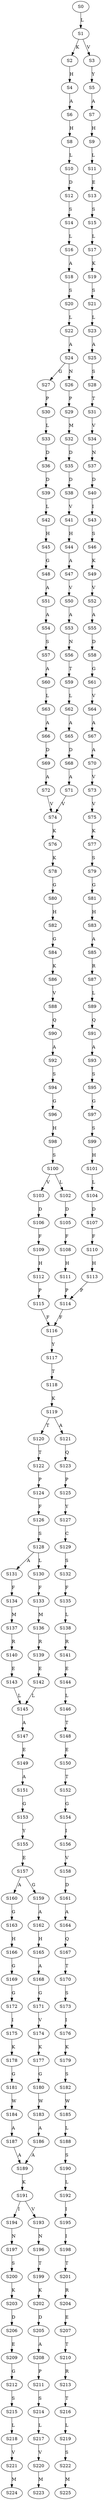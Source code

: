 strict digraph  {
	S0 -> S1 [ label = L ];
	S1 -> S2 [ label = K ];
	S1 -> S3 [ label = V ];
	S2 -> S4 [ label = H ];
	S3 -> S5 [ label = Y ];
	S4 -> S6 [ label = A ];
	S5 -> S7 [ label = A ];
	S6 -> S8 [ label = H ];
	S7 -> S9 [ label = H ];
	S8 -> S10 [ label = L ];
	S9 -> S11 [ label = L ];
	S10 -> S12 [ label = D ];
	S11 -> S13 [ label = E ];
	S12 -> S14 [ label = S ];
	S13 -> S15 [ label = S ];
	S14 -> S16 [ label = L ];
	S15 -> S17 [ label = L ];
	S16 -> S18 [ label = A ];
	S17 -> S19 [ label = K ];
	S18 -> S20 [ label = S ];
	S19 -> S21 [ label = S ];
	S20 -> S22 [ label = L ];
	S21 -> S23 [ label = L ];
	S22 -> S24 [ label = A ];
	S23 -> S25 [ label = A ];
	S24 -> S26 [ label = N ];
	S24 -> S27 [ label = G ];
	S25 -> S28 [ label = S ];
	S26 -> S29 [ label = P ];
	S27 -> S30 [ label = P ];
	S28 -> S31 [ label = T ];
	S29 -> S32 [ label = M ];
	S30 -> S33 [ label = L ];
	S31 -> S34 [ label = V ];
	S32 -> S35 [ label = D ];
	S33 -> S36 [ label = D ];
	S34 -> S37 [ label = N ];
	S35 -> S38 [ label = D ];
	S36 -> S39 [ label = D ];
	S37 -> S40 [ label = D ];
	S38 -> S41 [ label = V ];
	S39 -> S42 [ label = L ];
	S40 -> S43 [ label = I ];
	S41 -> S44 [ label = H ];
	S42 -> S45 [ label = H ];
	S43 -> S46 [ label = S ];
	S44 -> S47 [ label = A ];
	S45 -> S48 [ label = G ];
	S46 -> S49 [ label = K ];
	S47 -> S50 [ label = V ];
	S48 -> S51 [ label = A ];
	S49 -> S52 [ label = V ];
	S50 -> S53 [ label = A ];
	S51 -> S54 [ label = A ];
	S52 -> S55 [ label = A ];
	S53 -> S56 [ label = N ];
	S54 -> S57 [ label = S ];
	S55 -> S58 [ label = D ];
	S56 -> S59 [ label = T ];
	S57 -> S60 [ label = A ];
	S58 -> S61 [ label = G ];
	S59 -> S62 [ label = L ];
	S60 -> S63 [ label = L ];
	S61 -> S64 [ label = V ];
	S62 -> S65 [ label = A ];
	S63 -> S66 [ label = A ];
	S64 -> S67 [ label = A ];
	S65 -> S68 [ label = D ];
	S66 -> S69 [ label = D ];
	S67 -> S70 [ label = A ];
	S68 -> S71 [ label = A ];
	S69 -> S72 [ label = A ];
	S70 -> S73 [ label = V ];
	S71 -> S74 [ label = V ];
	S72 -> S74 [ label = V ];
	S73 -> S75 [ label = V ];
	S74 -> S76 [ label = K ];
	S75 -> S77 [ label = K ];
	S76 -> S78 [ label = K ];
	S77 -> S79 [ label = S ];
	S78 -> S80 [ label = G ];
	S79 -> S81 [ label = G ];
	S80 -> S82 [ label = H ];
	S81 -> S83 [ label = H ];
	S82 -> S84 [ label = G ];
	S83 -> S85 [ label = A ];
	S84 -> S86 [ label = K ];
	S85 -> S87 [ label = R ];
	S86 -> S88 [ label = V ];
	S87 -> S89 [ label = L ];
	S88 -> S90 [ label = Q ];
	S89 -> S91 [ label = Q ];
	S90 -> S92 [ label = A ];
	S91 -> S93 [ label = A ];
	S92 -> S94 [ label = S ];
	S93 -> S95 [ label = S ];
	S94 -> S96 [ label = G ];
	S95 -> S97 [ label = G ];
	S96 -> S98 [ label = H ];
	S97 -> S99 [ label = S ];
	S98 -> S100 [ label = S ];
	S99 -> S101 [ label = H ];
	S100 -> S102 [ label = L ];
	S100 -> S103 [ label = V ];
	S101 -> S104 [ label = L ];
	S102 -> S105 [ label = D ];
	S103 -> S106 [ label = D ];
	S104 -> S107 [ label = D ];
	S105 -> S108 [ label = F ];
	S106 -> S109 [ label = F ];
	S107 -> S110 [ label = F ];
	S108 -> S111 [ label = H ];
	S109 -> S112 [ label = H ];
	S110 -> S113 [ label = H ];
	S111 -> S114 [ label = P ];
	S112 -> S115 [ label = P ];
	S113 -> S114 [ label = P ];
	S114 -> S116 [ label = F ];
	S115 -> S116 [ label = F ];
	S116 -> S117 [ label = Y ];
	S117 -> S118 [ label = T ];
	S118 -> S119 [ label = K ];
	S119 -> S120 [ label = T ];
	S119 -> S121 [ label = A ];
	S120 -> S122 [ label = T ];
	S121 -> S123 [ label = Q ];
	S122 -> S124 [ label = P ];
	S123 -> S125 [ label = P ];
	S124 -> S126 [ label = F ];
	S125 -> S127 [ label = Y ];
	S126 -> S128 [ label = S ];
	S127 -> S129 [ label = C ];
	S128 -> S130 [ label = L ];
	S128 -> S131 [ label = A ];
	S129 -> S132 [ label = S ];
	S130 -> S133 [ label = F ];
	S131 -> S134 [ label = F ];
	S132 -> S135 [ label = F ];
	S133 -> S136 [ label = M ];
	S134 -> S137 [ label = M ];
	S135 -> S138 [ label = L ];
	S136 -> S139 [ label = R ];
	S137 -> S140 [ label = R ];
	S138 -> S141 [ label = R ];
	S139 -> S142 [ label = E ];
	S140 -> S143 [ label = E ];
	S141 -> S144 [ label = E ];
	S142 -> S145 [ label = L ];
	S143 -> S145 [ label = L ];
	S144 -> S146 [ label = L ];
	S145 -> S147 [ label = A ];
	S146 -> S148 [ label = T ];
	S147 -> S149 [ label = E ];
	S148 -> S150 [ label = E ];
	S149 -> S151 [ label = A ];
	S150 -> S152 [ label = T ];
	S151 -> S153 [ label = G ];
	S152 -> S154 [ label = G ];
	S153 -> S155 [ label = Y ];
	S154 -> S156 [ label = I ];
	S155 -> S157 [ label = E ];
	S156 -> S158 [ label = V ];
	S157 -> S159 [ label = G ];
	S157 -> S160 [ label = A ];
	S158 -> S161 [ label = D ];
	S159 -> S162 [ label = A ];
	S160 -> S163 [ label = G ];
	S161 -> S164 [ label = A ];
	S162 -> S165 [ label = H ];
	S163 -> S166 [ label = H ];
	S164 -> S167 [ label = Q ];
	S165 -> S168 [ label = A ];
	S166 -> S169 [ label = G ];
	S167 -> S170 [ label = T ];
	S168 -> S171 [ label = G ];
	S169 -> S172 [ label = G ];
	S170 -> S173 [ label = S ];
	S171 -> S174 [ label = V ];
	S172 -> S175 [ label = I ];
	S173 -> S176 [ label = I ];
	S174 -> S177 [ label = K ];
	S175 -> S178 [ label = K ];
	S176 -> S179 [ label = K ];
	S177 -> S180 [ label = G ];
	S178 -> S181 [ label = G ];
	S179 -> S182 [ label = S ];
	S180 -> S183 [ label = W ];
	S181 -> S184 [ label = W ];
	S182 -> S185 [ label = W ];
	S183 -> S186 [ label = A ];
	S184 -> S187 [ label = A ];
	S185 -> S188 [ label = L ];
	S186 -> S189 [ label = A ];
	S187 -> S189 [ label = A ];
	S188 -> S190 [ label = S ];
	S189 -> S191 [ label = K ];
	S190 -> S192 [ label = L ];
	S191 -> S193 [ label = V ];
	S191 -> S194 [ label = I ];
	S192 -> S195 [ label = I ];
	S193 -> S196 [ label = N ];
	S194 -> S197 [ label = N ];
	S195 -> S198 [ label = I ];
	S196 -> S199 [ label = T ];
	S197 -> S200 [ label = S ];
	S198 -> S201 [ label = T ];
	S199 -> S202 [ label = K ];
	S200 -> S203 [ label = K ];
	S201 -> S204 [ label = R ];
	S202 -> S205 [ label = D ];
	S203 -> S206 [ label = D ];
	S204 -> S207 [ label = E ];
	S205 -> S208 [ label = A ];
	S206 -> S209 [ label = E ];
	S207 -> S210 [ label = T ];
	S208 -> S211 [ label = P ];
	S209 -> S212 [ label = G ];
	S210 -> S213 [ label = R ];
	S211 -> S214 [ label = S ];
	S212 -> S215 [ label = S ];
	S213 -> S216 [ label = T ];
	S214 -> S217 [ label = L ];
	S215 -> S218 [ label = L ];
	S216 -> S219 [ label = L ];
	S217 -> S220 [ label = V ];
	S218 -> S221 [ label = V ];
	S219 -> S222 [ label = S ];
	S220 -> S223 [ label = M ];
	S221 -> S224 [ label = M ];
	S222 -> S225 [ label = M ];
}
